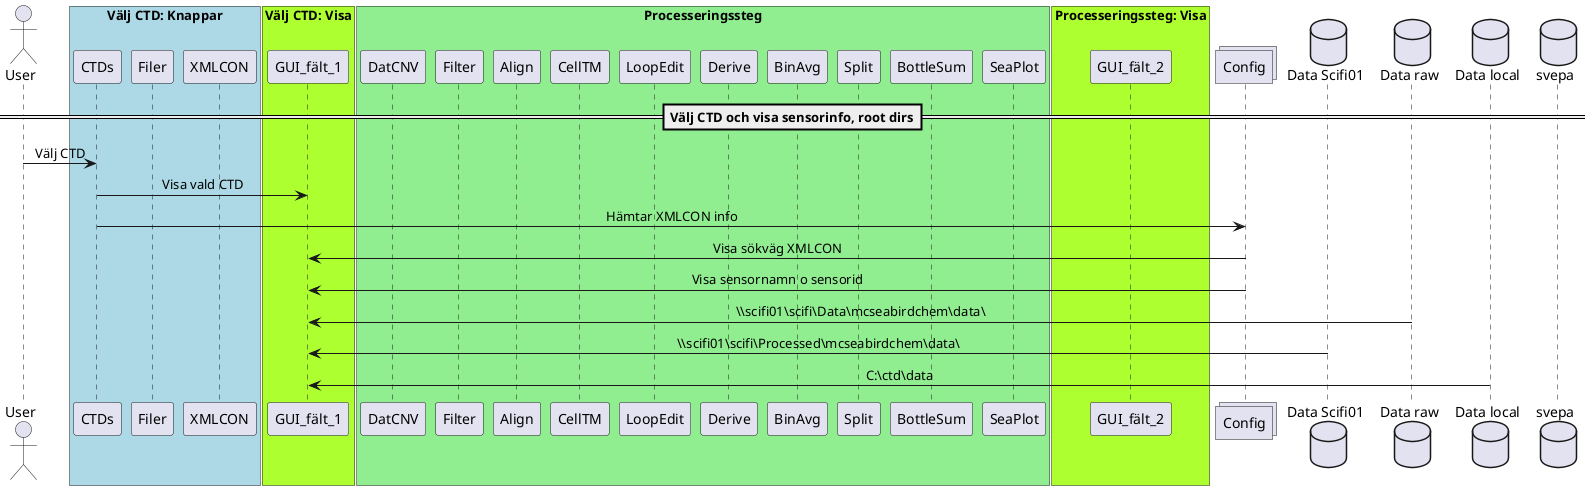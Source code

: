 @startuml ctd_processing
'skinparam Style strictuml
skinparam SequenceMessageAlignment center

actor User
box "Välj CTD: Knappar" #LightBlue
participant CTDs
participant "Filer"
participant "XMLCON"
end box
box "Välj CTD: Visa" #GreenYellow
participant GUI_fält_1
end box
box "Processeringssteg" #LightGreen
participant DatCNV
participant Filter
participant Align
participant CellTM
participant LoopEdit
participant Derive
participant BinAvg
participant Split
participant BottleSum
participant SeaPlot
end box

box "Processeringssteg: Visa" #GreenYellow
participant GUI_fält_2
end box

collections Config

database "Data Scifi01"
database "Data raw"
database "Data local"

database svepa

== Välj CTD och visa sensorinfo, root dirs==
User -> CTDs: Välj CTD
CTDs -> GUI_fält_1: Visa vald CTD
CTDs -> "Config": Hämtar XMLCON info 
Config -> GUI_fält_1: Visa sökväg XMLCON 
Config -> GUI_fält_1: Visa sensornamn o sensorid  
"Data raw" -> GUI_fält_1: \\\scifi01\\scifi\\Data\\mcseabirdchem\\data\\
"Data Scifi01" -> GUI_fält_1: \\\scifi01\\scifi\\Processed\\mcseabirdchem\\data\\ 
"Data local" -> GUI_fält_1: C:\ctd\data\



@enduml